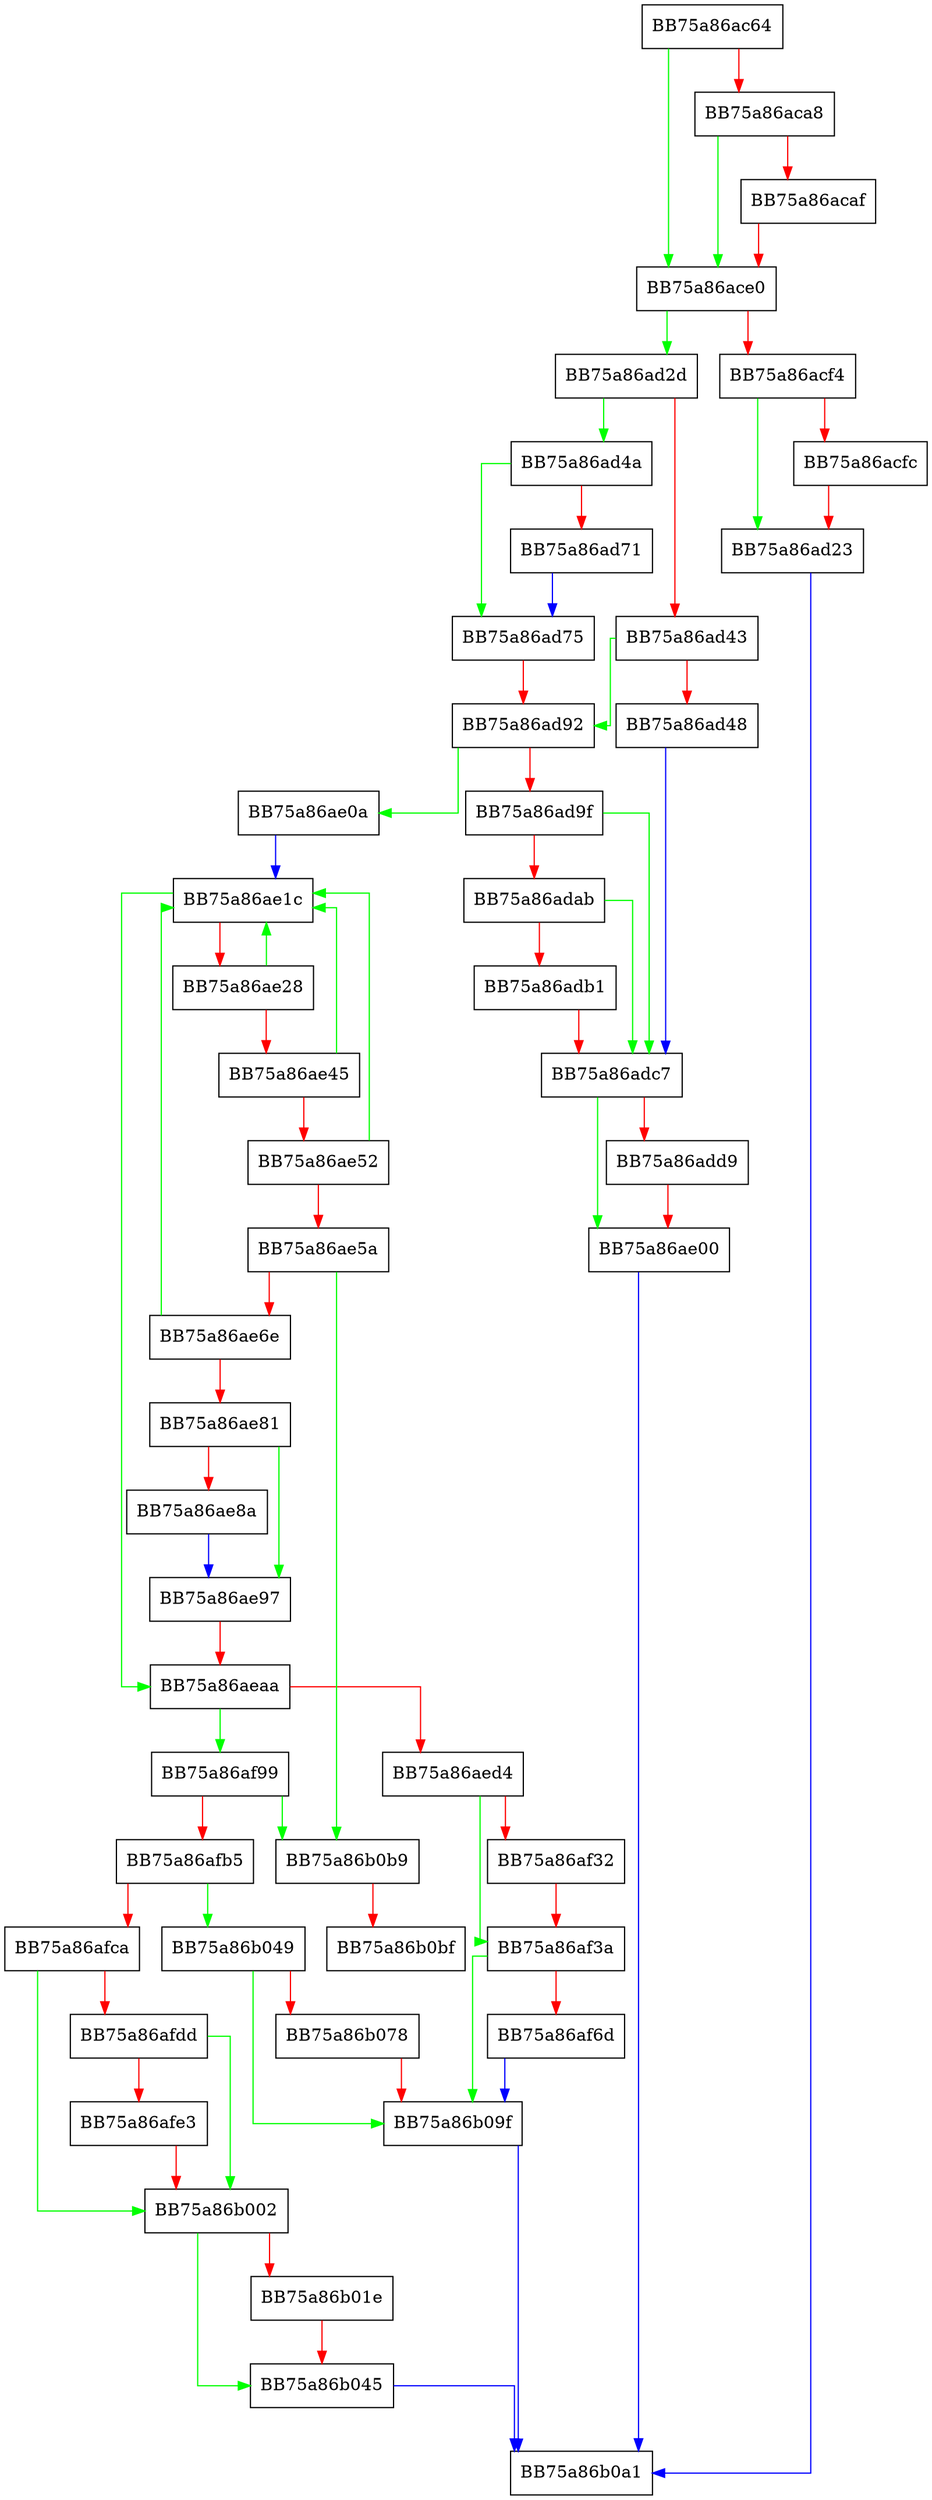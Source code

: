 digraph AddEvent {
  node [shape="box"];
  graph [splines=ortho];
  BB75a86ac64 -> BB75a86ace0 [color="green"];
  BB75a86ac64 -> BB75a86aca8 [color="red"];
  BB75a86aca8 -> BB75a86ace0 [color="green"];
  BB75a86aca8 -> BB75a86acaf [color="red"];
  BB75a86acaf -> BB75a86ace0 [color="red"];
  BB75a86ace0 -> BB75a86ad2d [color="green"];
  BB75a86ace0 -> BB75a86acf4 [color="red"];
  BB75a86acf4 -> BB75a86ad23 [color="green"];
  BB75a86acf4 -> BB75a86acfc [color="red"];
  BB75a86acfc -> BB75a86ad23 [color="red"];
  BB75a86ad23 -> BB75a86b0a1 [color="blue"];
  BB75a86ad2d -> BB75a86ad4a [color="green"];
  BB75a86ad2d -> BB75a86ad43 [color="red"];
  BB75a86ad43 -> BB75a86ad92 [color="green"];
  BB75a86ad43 -> BB75a86ad48 [color="red"];
  BB75a86ad48 -> BB75a86adc7 [color="blue"];
  BB75a86ad4a -> BB75a86ad75 [color="green"];
  BB75a86ad4a -> BB75a86ad71 [color="red"];
  BB75a86ad71 -> BB75a86ad75 [color="blue"];
  BB75a86ad75 -> BB75a86ad92 [color="red"];
  BB75a86ad92 -> BB75a86ae0a [color="green"];
  BB75a86ad92 -> BB75a86ad9f [color="red"];
  BB75a86ad9f -> BB75a86adc7 [color="green"];
  BB75a86ad9f -> BB75a86adab [color="red"];
  BB75a86adab -> BB75a86adc7 [color="green"];
  BB75a86adab -> BB75a86adb1 [color="red"];
  BB75a86adb1 -> BB75a86adc7 [color="red"];
  BB75a86adc7 -> BB75a86ae00 [color="green"];
  BB75a86adc7 -> BB75a86add9 [color="red"];
  BB75a86add9 -> BB75a86ae00 [color="red"];
  BB75a86ae00 -> BB75a86b0a1 [color="blue"];
  BB75a86ae0a -> BB75a86ae1c [color="blue"];
  BB75a86ae1c -> BB75a86aeaa [color="green"];
  BB75a86ae1c -> BB75a86ae28 [color="red"];
  BB75a86ae28 -> BB75a86ae1c [color="green"];
  BB75a86ae28 -> BB75a86ae45 [color="red"];
  BB75a86ae45 -> BB75a86ae1c [color="green"];
  BB75a86ae45 -> BB75a86ae52 [color="red"];
  BB75a86ae52 -> BB75a86ae1c [color="green"];
  BB75a86ae52 -> BB75a86ae5a [color="red"];
  BB75a86ae5a -> BB75a86b0b9 [color="green"];
  BB75a86ae5a -> BB75a86ae6e [color="red"];
  BB75a86ae6e -> BB75a86ae1c [color="green"];
  BB75a86ae6e -> BB75a86ae81 [color="red"];
  BB75a86ae81 -> BB75a86ae97 [color="green"];
  BB75a86ae81 -> BB75a86ae8a [color="red"];
  BB75a86ae8a -> BB75a86ae97 [color="blue"];
  BB75a86ae97 -> BB75a86aeaa [color="red"];
  BB75a86aeaa -> BB75a86af99 [color="green"];
  BB75a86aeaa -> BB75a86aed4 [color="red"];
  BB75a86aed4 -> BB75a86af3a [color="green"];
  BB75a86aed4 -> BB75a86af32 [color="red"];
  BB75a86af32 -> BB75a86af3a [color="red"];
  BB75a86af3a -> BB75a86b09f [color="green"];
  BB75a86af3a -> BB75a86af6d [color="red"];
  BB75a86af6d -> BB75a86b09f [color="blue"];
  BB75a86af99 -> BB75a86b0b9 [color="green"];
  BB75a86af99 -> BB75a86afb5 [color="red"];
  BB75a86afb5 -> BB75a86b049 [color="green"];
  BB75a86afb5 -> BB75a86afca [color="red"];
  BB75a86afca -> BB75a86b002 [color="green"];
  BB75a86afca -> BB75a86afdd [color="red"];
  BB75a86afdd -> BB75a86b002 [color="green"];
  BB75a86afdd -> BB75a86afe3 [color="red"];
  BB75a86afe3 -> BB75a86b002 [color="red"];
  BB75a86b002 -> BB75a86b045 [color="green"];
  BB75a86b002 -> BB75a86b01e [color="red"];
  BB75a86b01e -> BB75a86b045 [color="red"];
  BB75a86b045 -> BB75a86b0a1 [color="blue"];
  BB75a86b049 -> BB75a86b09f [color="green"];
  BB75a86b049 -> BB75a86b078 [color="red"];
  BB75a86b078 -> BB75a86b09f [color="red"];
  BB75a86b09f -> BB75a86b0a1 [color="blue"];
  BB75a86b0b9 -> BB75a86b0bf [color="red"];
}